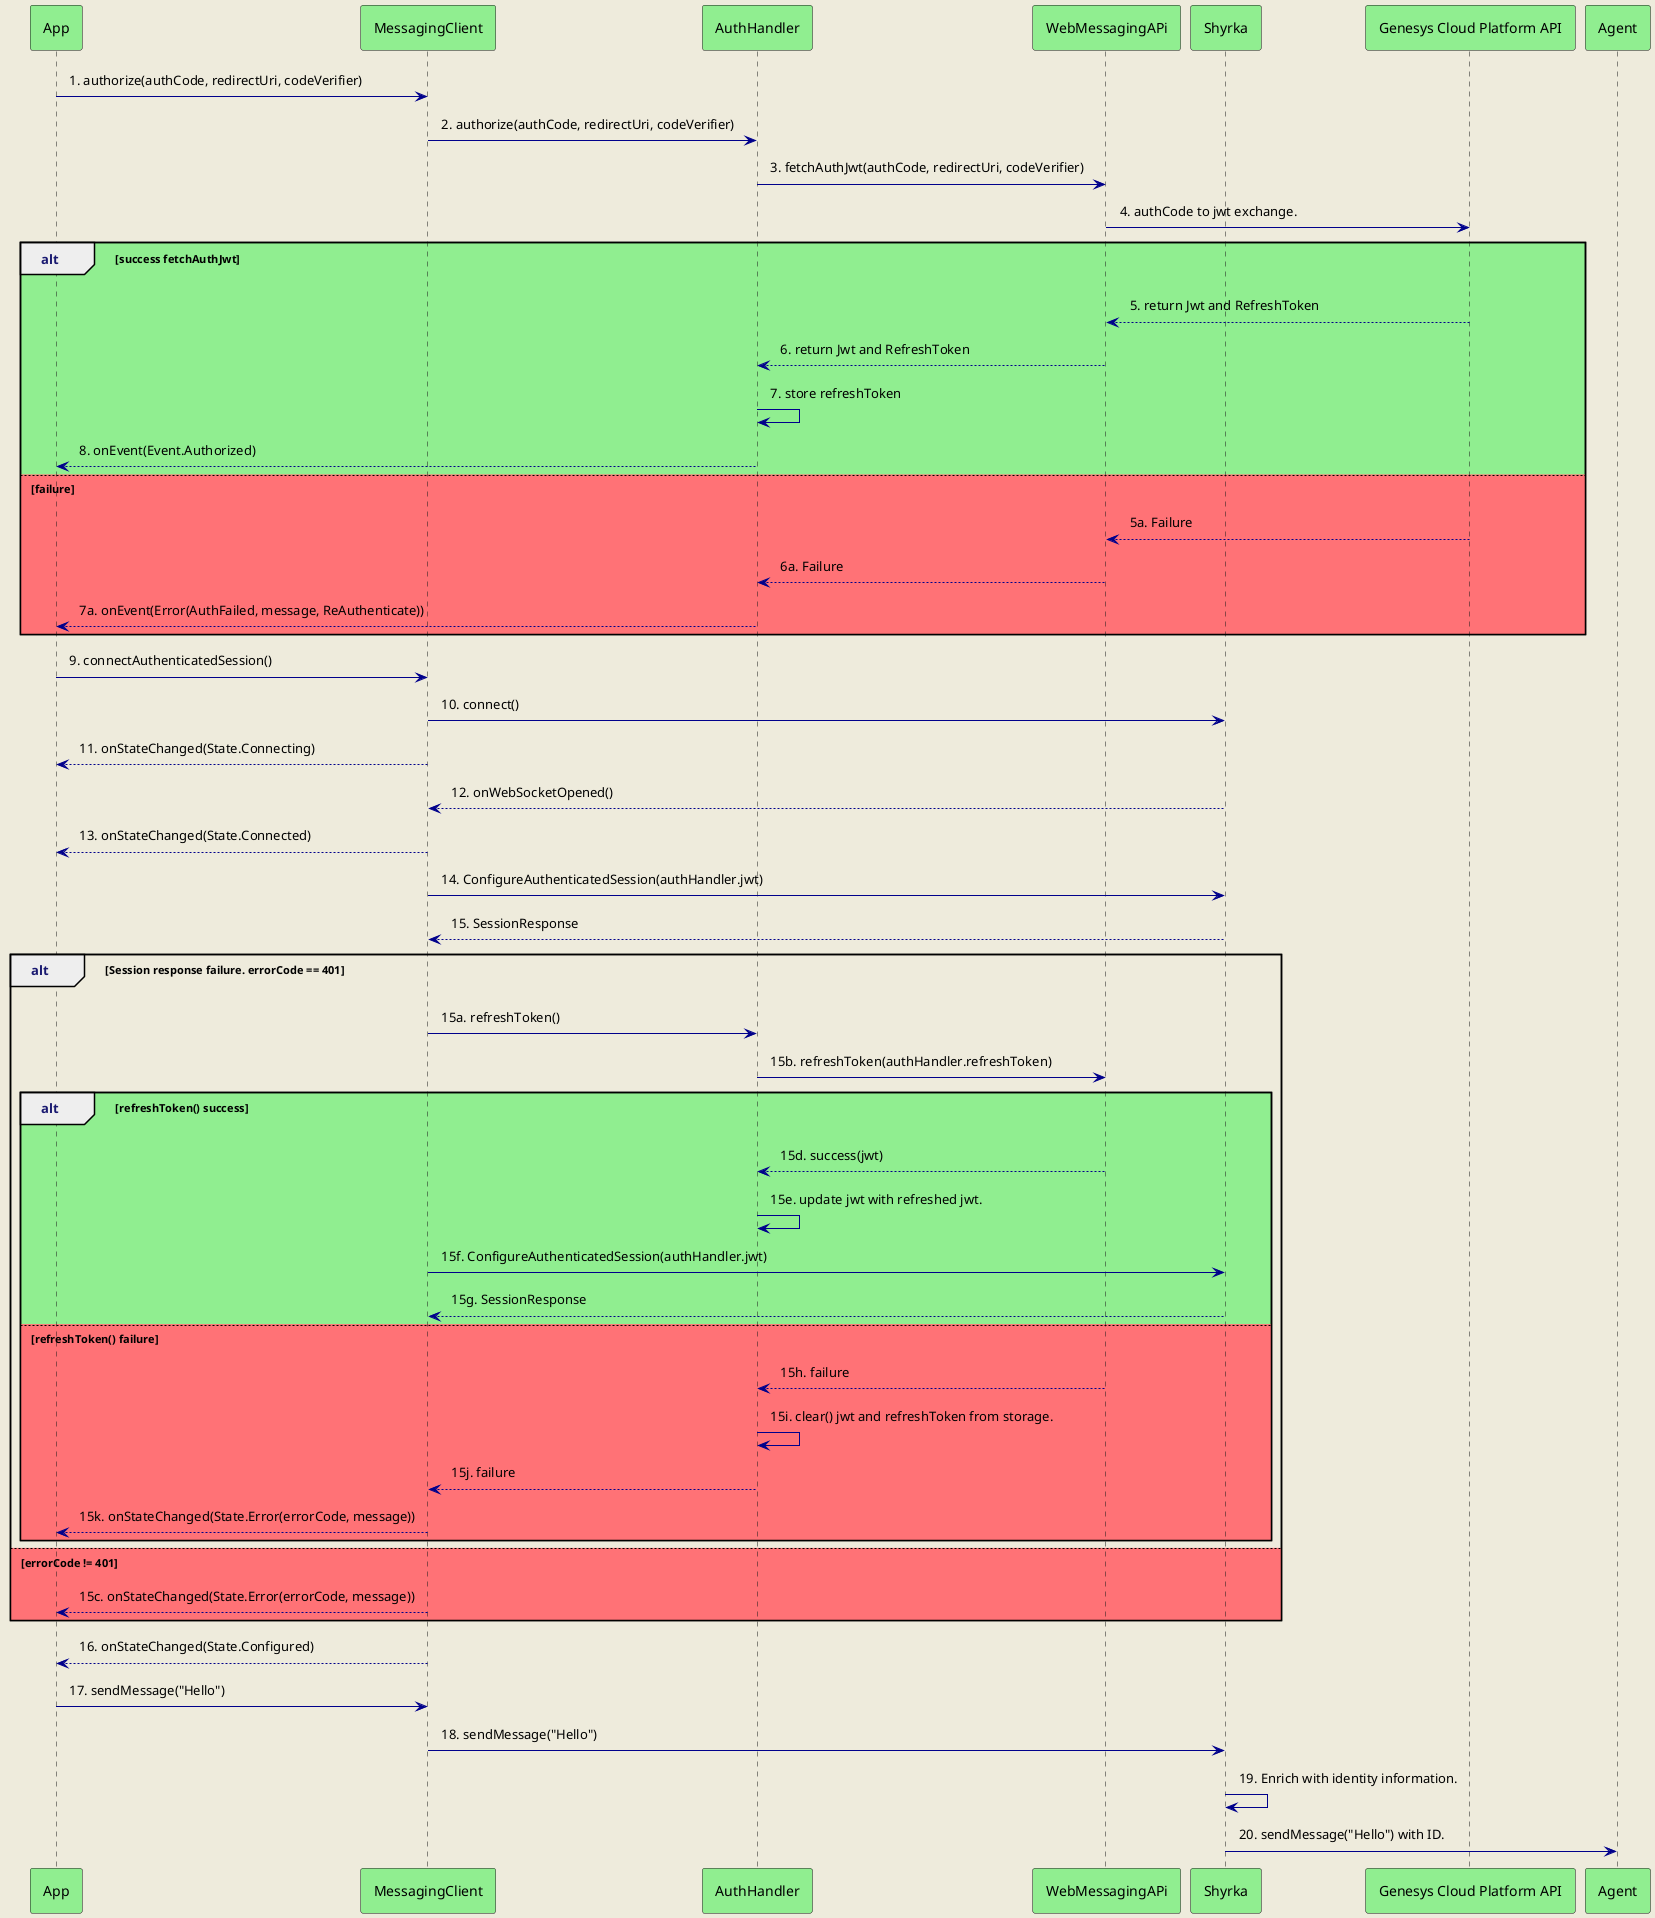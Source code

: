 @startuml
skinparam {
        ArrowColor darkBlue
        backgroundColor #EEEBDC
        NoteBackgroundColor #lightyellow
        NoteBorderColor gray
        sequenceGroupHeaderFontColor midnightblue
        padding 6
}

participant App #lightGreen
participant MessagingClient #lightGreen
participant AuthHandler #lightGreen
participant WebMessagingAPi #lightGreen
participant Shyrka #lightGreen
participant "Genesys Cloud Platform API" #lightGreen
participant Agent #lightGreen

App -> MessagingClient : 1. authorize(authCode, redirectUri, codeVerifier)
MessagingClient -> AuthHandler : 2. authorize(authCode, redirectUri, codeVerifier)
AuthHandler -> WebMessagingAPi : 3. fetchAuthJwt(authCode, redirectUri, codeVerifier)
WebMessagingAPi -> "Genesys Cloud Platform API" : 4. authCode to jwt exchange.
alt #lightgreen success fetchAuthJwt
    "Genesys Cloud Platform API" --> WebMessagingAPi : 5. return Jwt and RefreshToken
    WebMessagingAPi --> AuthHandler : 6. return Jwt and RefreshToken
    AuthHandler -> AuthHandler : 7. store refreshToken
    AuthHandler --> App : 8. onEvent(Event.Authorized)
else #FF7276 failure
    "Genesys Cloud Platform API" --> WebMessagingAPi : 5a. Failure
    WebMessagingAPi --> AuthHandler : 6a. Failure
    AuthHandler --> App : 7a. onEvent(Error(AuthFailed, message, ReAuthenticate))
end

App -> MessagingClient : 9. connectAuthenticatedSession()
MessagingClient -> Shyrka : 10. connect()
MessagingClient --> App : 11. onStateChanged(State.Connecting)
Shyrka --> MessagingClient : 12. onWebSocketOpened()
MessagingClient --> App : 13. onStateChanged(State.Connected)
MessagingClient -> Shyrka : 14. ConfigureAuthenticatedSession(authHandler.jwt)
Shyrka --> MessagingClient : 15. SessionResponse
     alt Session response failure. errorCode == 401
            MessagingClient -> AuthHandler : 15a. refreshToken()
            AuthHandler -> WebMessagingAPi : 15b. refreshToken(authHandler.refreshToken)
            alt #lightgreen refreshToken() success
            WebMessagingAPi --> AuthHandler : 15d. success(jwt)
            AuthHandler -> AuthHandler : 15e. update jwt with refreshed jwt.
            MessagingClient -> Shyrka : 15f. ConfigureAuthenticatedSession(authHandler.jwt)
            Shyrka --> MessagingClient : 15g. SessionResponse
            else #FF7276 refreshToken() failure
            WebMessagingAPi --> AuthHandler : 15h. failure
            AuthHandler -> AuthHandler : 15i. clear() jwt and refreshToken from storage.
            AuthHandler --> MessagingClient : 15j. failure
            MessagingClient --> App : 15k. onStateChanged(State.Error(errorCode, message))
            end
        else #FF7276 errorCode != 401
            MessagingClient --> App : 15c. onStateChanged(State.Error(errorCode, message))
        end

    MessagingClient --> App : 16. onStateChanged(State.Configured)
    App -> MessagingClient : 17. sendMessage("Hello")
    MessagingClient -> Shyrka : 18. sendMessage("Hello")
    Shyrka -> Shyrka : 19. Enrich with identity information.
    Shyrka -> Agent : 20. sendMessage("Hello") with ID.

@enduml
